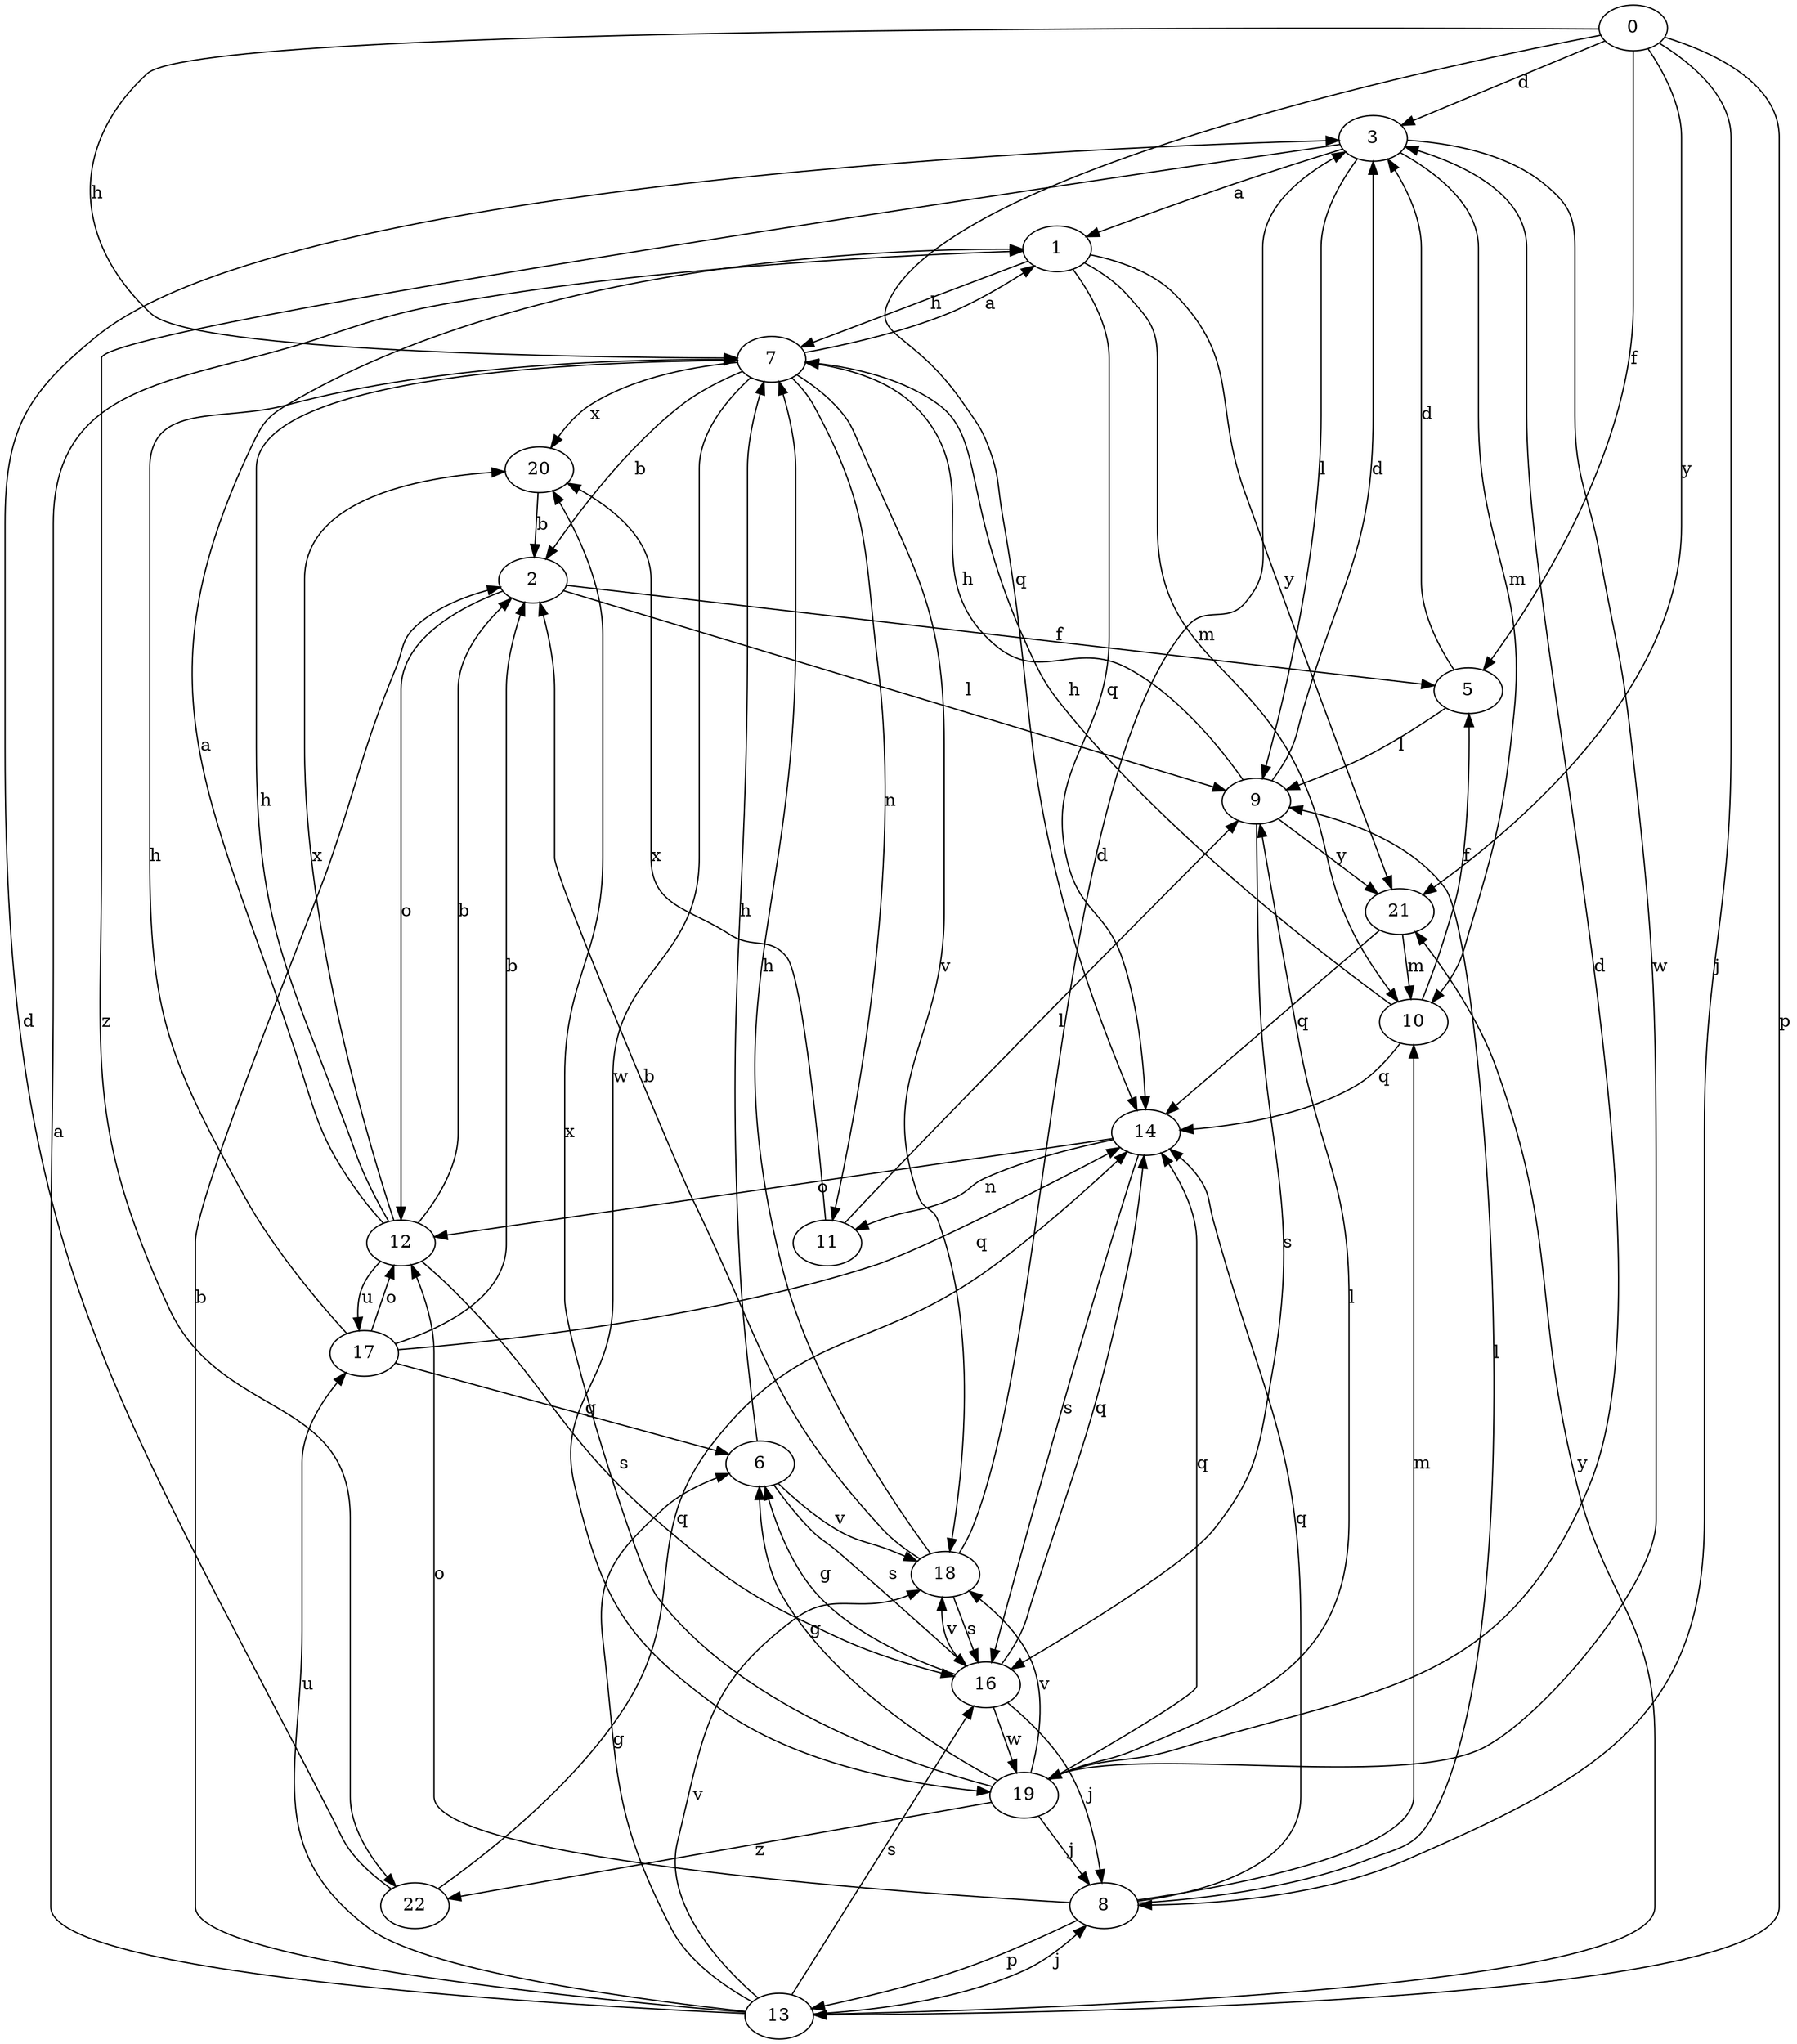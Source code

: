 strict digraph  {
0;
1;
2;
3;
5;
6;
7;
8;
9;
10;
11;
12;
13;
14;
16;
17;
18;
19;
20;
21;
22;
0 -> 3  [label=d];
0 -> 5  [label=f];
0 -> 7  [label=h];
0 -> 8  [label=j];
0 -> 13  [label=p];
0 -> 14  [label=q];
0 -> 21  [label=y];
1 -> 7  [label=h];
1 -> 10  [label=m];
1 -> 14  [label=q];
1 -> 21  [label=y];
2 -> 5  [label=f];
2 -> 9  [label=l];
2 -> 12  [label=o];
3 -> 1  [label=a];
3 -> 9  [label=l];
3 -> 10  [label=m];
3 -> 19  [label=w];
3 -> 22  [label=z];
5 -> 3  [label=d];
5 -> 9  [label=l];
6 -> 7  [label=h];
6 -> 16  [label=s];
6 -> 18  [label=v];
7 -> 1  [label=a];
7 -> 2  [label=b];
7 -> 11  [label=n];
7 -> 18  [label=v];
7 -> 19  [label=w];
7 -> 20  [label=x];
8 -> 9  [label=l];
8 -> 10  [label=m];
8 -> 12  [label=o];
8 -> 13  [label=p];
8 -> 14  [label=q];
9 -> 3  [label=d];
9 -> 7  [label=h];
9 -> 16  [label=s];
9 -> 21  [label=y];
10 -> 5  [label=f];
10 -> 7  [label=h];
10 -> 14  [label=q];
11 -> 9  [label=l];
11 -> 20  [label=x];
12 -> 1  [label=a];
12 -> 2  [label=b];
12 -> 7  [label=h];
12 -> 16  [label=s];
12 -> 17  [label=u];
12 -> 20  [label=x];
13 -> 1  [label=a];
13 -> 2  [label=b];
13 -> 6  [label=g];
13 -> 8  [label=j];
13 -> 16  [label=s];
13 -> 17  [label=u];
13 -> 18  [label=v];
13 -> 21  [label=y];
14 -> 11  [label=n];
14 -> 12  [label=o];
14 -> 16  [label=s];
16 -> 6  [label=g];
16 -> 8  [label=j];
16 -> 14  [label=q];
16 -> 18  [label=v];
16 -> 19  [label=w];
17 -> 2  [label=b];
17 -> 6  [label=g];
17 -> 7  [label=h];
17 -> 12  [label=o];
17 -> 14  [label=q];
18 -> 2  [label=b];
18 -> 3  [label=d];
18 -> 7  [label=h];
18 -> 16  [label=s];
19 -> 3  [label=d];
19 -> 6  [label=g];
19 -> 8  [label=j];
19 -> 9  [label=l];
19 -> 14  [label=q];
19 -> 18  [label=v];
19 -> 20  [label=x];
19 -> 22  [label=z];
20 -> 2  [label=b];
21 -> 10  [label=m];
21 -> 14  [label=q];
22 -> 3  [label=d];
22 -> 14  [label=q];
}
